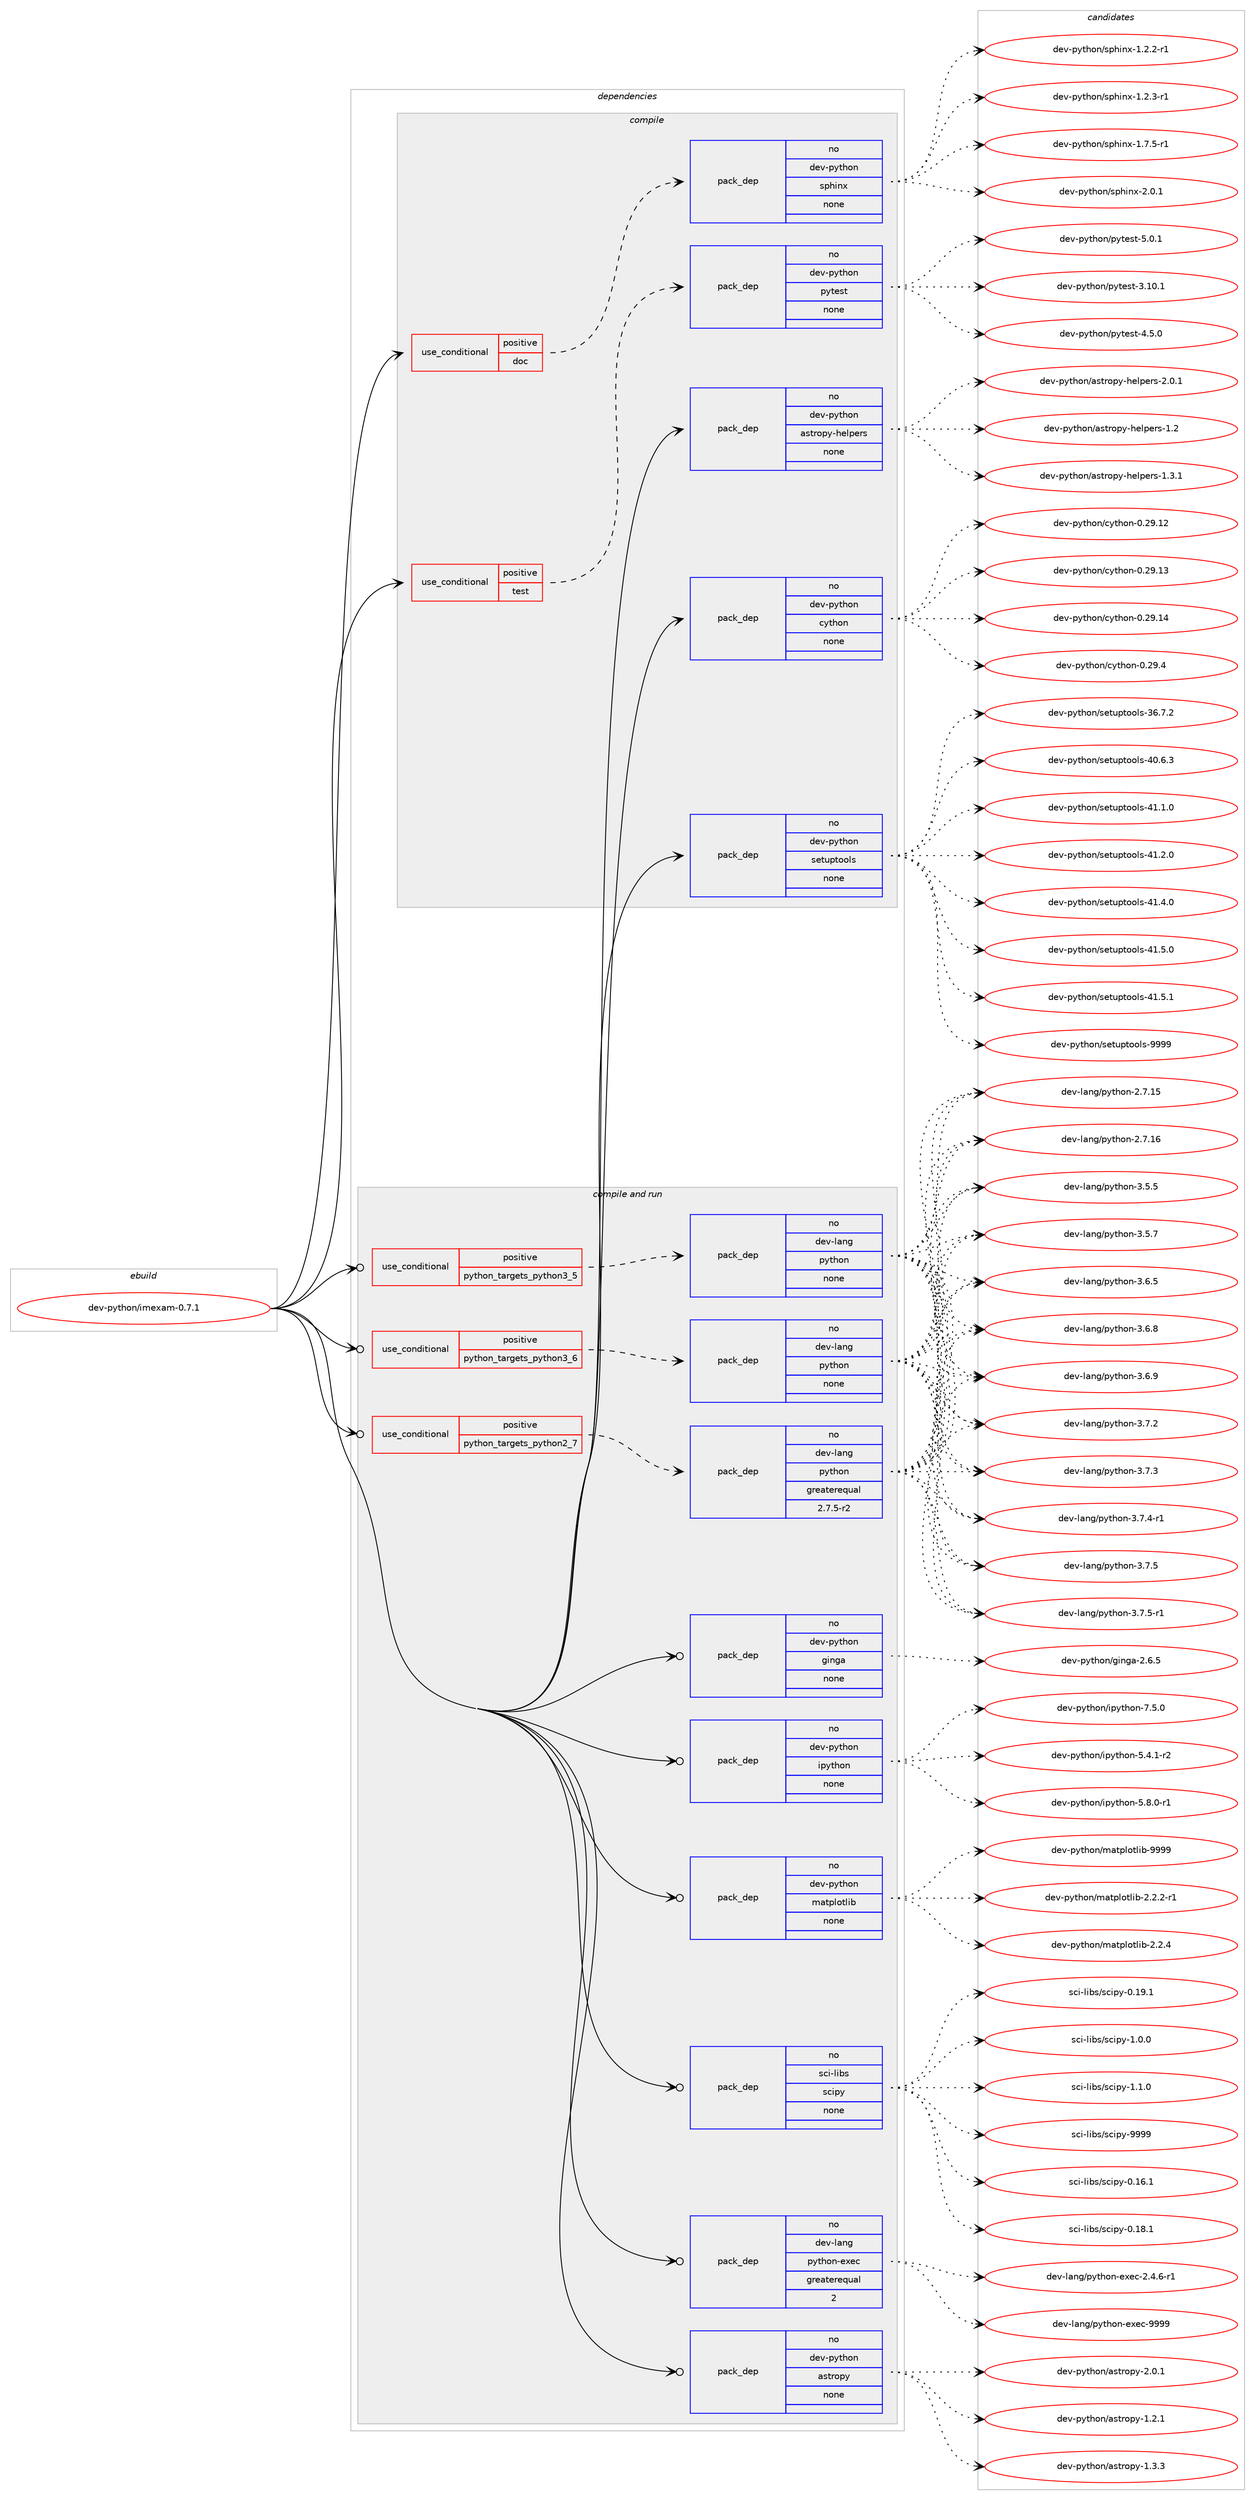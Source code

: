 digraph prolog {

# *************
# Graph options
# *************

newrank=true;
concentrate=true;
compound=true;
graph [rankdir=LR,fontname=Helvetica,fontsize=10,ranksep=1.5];#, ranksep=2.5, nodesep=0.2];
edge  [arrowhead=vee];
node  [fontname=Helvetica,fontsize=10];

# **********
# The ebuild
# **********

subgraph cluster_leftcol {
color=gray;
rank=same;
label=<<i>ebuild</i>>;
id [label="dev-python/imexam-0.7.1", color=red, width=4, href="../dev-python/imexam-0.7.1.svg"];
}

# ****************
# The dependencies
# ****************

subgraph cluster_midcol {
color=gray;
label=<<i>dependencies</i>>;
subgraph cluster_compile {
fillcolor="#eeeeee";
style=filled;
label=<<i>compile</i>>;
subgraph cond140817 {
dependency609328 [label=<<TABLE BORDER="0" CELLBORDER="1" CELLSPACING="0" CELLPADDING="4"><TR><TD ROWSPAN="3" CELLPADDING="10">use_conditional</TD></TR><TR><TD>positive</TD></TR><TR><TD>doc</TD></TR></TABLE>>, shape=none, color=red];
subgraph pack456712 {
dependency609329 [label=<<TABLE BORDER="0" CELLBORDER="1" CELLSPACING="0" CELLPADDING="4" WIDTH="220"><TR><TD ROWSPAN="6" CELLPADDING="30">pack_dep</TD></TR><TR><TD WIDTH="110">no</TD></TR><TR><TD>dev-python</TD></TR><TR><TD>sphinx</TD></TR><TR><TD>none</TD></TR><TR><TD></TD></TR></TABLE>>, shape=none, color=blue];
}
dependency609328:e -> dependency609329:w [weight=20,style="dashed",arrowhead="vee"];
}
id:e -> dependency609328:w [weight=20,style="solid",arrowhead="vee"];
subgraph cond140818 {
dependency609330 [label=<<TABLE BORDER="0" CELLBORDER="1" CELLSPACING="0" CELLPADDING="4"><TR><TD ROWSPAN="3" CELLPADDING="10">use_conditional</TD></TR><TR><TD>positive</TD></TR><TR><TD>test</TD></TR></TABLE>>, shape=none, color=red];
subgraph pack456713 {
dependency609331 [label=<<TABLE BORDER="0" CELLBORDER="1" CELLSPACING="0" CELLPADDING="4" WIDTH="220"><TR><TD ROWSPAN="6" CELLPADDING="30">pack_dep</TD></TR><TR><TD WIDTH="110">no</TD></TR><TR><TD>dev-python</TD></TR><TR><TD>pytest</TD></TR><TR><TD>none</TD></TR><TR><TD></TD></TR></TABLE>>, shape=none, color=blue];
}
dependency609330:e -> dependency609331:w [weight=20,style="dashed",arrowhead="vee"];
}
id:e -> dependency609330:w [weight=20,style="solid",arrowhead="vee"];
subgraph pack456714 {
dependency609332 [label=<<TABLE BORDER="0" CELLBORDER="1" CELLSPACING="0" CELLPADDING="4" WIDTH="220"><TR><TD ROWSPAN="6" CELLPADDING="30">pack_dep</TD></TR><TR><TD WIDTH="110">no</TD></TR><TR><TD>dev-python</TD></TR><TR><TD>astropy-helpers</TD></TR><TR><TD>none</TD></TR><TR><TD></TD></TR></TABLE>>, shape=none, color=blue];
}
id:e -> dependency609332:w [weight=20,style="solid",arrowhead="vee"];
subgraph pack456715 {
dependency609333 [label=<<TABLE BORDER="0" CELLBORDER="1" CELLSPACING="0" CELLPADDING="4" WIDTH="220"><TR><TD ROWSPAN="6" CELLPADDING="30">pack_dep</TD></TR><TR><TD WIDTH="110">no</TD></TR><TR><TD>dev-python</TD></TR><TR><TD>cython</TD></TR><TR><TD>none</TD></TR><TR><TD></TD></TR></TABLE>>, shape=none, color=blue];
}
id:e -> dependency609333:w [weight=20,style="solid",arrowhead="vee"];
subgraph pack456716 {
dependency609334 [label=<<TABLE BORDER="0" CELLBORDER="1" CELLSPACING="0" CELLPADDING="4" WIDTH="220"><TR><TD ROWSPAN="6" CELLPADDING="30">pack_dep</TD></TR><TR><TD WIDTH="110">no</TD></TR><TR><TD>dev-python</TD></TR><TR><TD>setuptools</TD></TR><TR><TD>none</TD></TR><TR><TD></TD></TR></TABLE>>, shape=none, color=blue];
}
id:e -> dependency609334:w [weight=20,style="solid",arrowhead="vee"];
}
subgraph cluster_compileandrun {
fillcolor="#eeeeee";
style=filled;
label=<<i>compile and run</i>>;
subgraph cond140819 {
dependency609335 [label=<<TABLE BORDER="0" CELLBORDER="1" CELLSPACING="0" CELLPADDING="4"><TR><TD ROWSPAN="3" CELLPADDING="10">use_conditional</TD></TR><TR><TD>positive</TD></TR><TR><TD>python_targets_python2_7</TD></TR></TABLE>>, shape=none, color=red];
subgraph pack456717 {
dependency609336 [label=<<TABLE BORDER="0" CELLBORDER="1" CELLSPACING="0" CELLPADDING="4" WIDTH="220"><TR><TD ROWSPAN="6" CELLPADDING="30">pack_dep</TD></TR><TR><TD WIDTH="110">no</TD></TR><TR><TD>dev-lang</TD></TR><TR><TD>python</TD></TR><TR><TD>greaterequal</TD></TR><TR><TD>2.7.5-r2</TD></TR></TABLE>>, shape=none, color=blue];
}
dependency609335:e -> dependency609336:w [weight=20,style="dashed",arrowhead="vee"];
}
id:e -> dependency609335:w [weight=20,style="solid",arrowhead="odotvee"];
subgraph cond140820 {
dependency609337 [label=<<TABLE BORDER="0" CELLBORDER="1" CELLSPACING="0" CELLPADDING="4"><TR><TD ROWSPAN="3" CELLPADDING="10">use_conditional</TD></TR><TR><TD>positive</TD></TR><TR><TD>python_targets_python3_5</TD></TR></TABLE>>, shape=none, color=red];
subgraph pack456718 {
dependency609338 [label=<<TABLE BORDER="0" CELLBORDER="1" CELLSPACING="0" CELLPADDING="4" WIDTH="220"><TR><TD ROWSPAN="6" CELLPADDING="30">pack_dep</TD></TR><TR><TD WIDTH="110">no</TD></TR><TR><TD>dev-lang</TD></TR><TR><TD>python</TD></TR><TR><TD>none</TD></TR><TR><TD></TD></TR></TABLE>>, shape=none, color=blue];
}
dependency609337:e -> dependency609338:w [weight=20,style="dashed",arrowhead="vee"];
}
id:e -> dependency609337:w [weight=20,style="solid",arrowhead="odotvee"];
subgraph cond140821 {
dependency609339 [label=<<TABLE BORDER="0" CELLBORDER="1" CELLSPACING="0" CELLPADDING="4"><TR><TD ROWSPAN="3" CELLPADDING="10">use_conditional</TD></TR><TR><TD>positive</TD></TR><TR><TD>python_targets_python3_6</TD></TR></TABLE>>, shape=none, color=red];
subgraph pack456719 {
dependency609340 [label=<<TABLE BORDER="0" CELLBORDER="1" CELLSPACING="0" CELLPADDING="4" WIDTH="220"><TR><TD ROWSPAN="6" CELLPADDING="30">pack_dep</TD></TR><TR><TD WIDTH="110">no</TD></TR><TR><TD>dev-lang</TD></TR><TR><TD>python</TD></TR><TR><TD>none</TD></TR><TR><TD></TD></TR></TABLE>>, shape=none, color=blue];
}
dependency609339:e -> dependency609340:w [weight=20,style="dashed",arrowhead="vee"];
}
id:e -> dependency609339:w [weight=20,style="solid",arrowhead="odotvee"];
subgraph pack456720 {
dependency609341 [label=<<TABLE BORDER="0" CELLBORDER="1" CELLSPACING="0" CELLPADDING="4" WIDTH="220"><TR><TD ROWSPAN="6" CELLPADDING="30">pack_dep</TD></TR><TR><TD WIDTH="110">no</TD></TR><TR><TD>dev-lang</TD></TR><TR><TD>python-exec</TD></TR><TR><TD>greaterequal</TD></TR><TR><TD>2</TD></TR></TABLE>>, shape=none, color=blue];
}
id:e -> dependency609341:w [weight=20,style="solid",arrowhead="odotvee"];
subgraph pack456721 {
dependency609342 [label=<<TABLE BORDER="0" CELLBORDER="1" CELLSPACING="0" CELLPADDING="4" WIDTH="220"><TR><TD ROWSPAN="6" CELLPADDING="30">pack_dep</TD></TR><TR><TD WIDTH="110">no</TD></TR><TR><TD>dev-python</TD></TR><TR><TD>astropy</TD></TR><TR><TD>none</TD></TR><TR><TD></TD></TR></TABLE>>, shape=none, color=blue];
}
id:e -> dependency609342:w [weight=20,style="solid",arrowhead="odotvee"];
subgraph pack456722 {
dependency609343 [label=<<TABLE BORDER="0" CELLBORDER="1" CELLSPACING="0" CELLPADDING="4" WIDTH="220"><TR><TD ROWSPAN="6" CELLPADDING="30">pack_dep</TD></TR><TR><TD WIDTH="110">no</TD></TR><TR><TD>dev-python</TD></TR><TR><TD>ginga</TD></TR><TR><TD>none</TD></TR><TR><TD></TD></TR></TABLE>>, shape=none, color=blue];
}
id:e -> dependency609343:w [weight=20,style="solid",arrowhead="odotvee"];
subgraph pack456723 {
dependency609344 [label=<<TABLE BORDER="0" CELLBORDER="1" CELLSPACING="0" CELLPADDING="4" WIDTH="220"><TR><TD ROWSPAN="6" CELLPADDING="30">pack_dep</TD></TR><TR><TD WIDTH="110">no</TD></TR><TR><TD>dev-python</TD></TR><TR><TD>ipython</TD></TR><TR><TD>none</TD></TR><TR><TD></TD></TR></TABLE>>, shape=none, color=blue];
}
id:e -> dependency609344:w [weight=20,style="solid",arrowhead="odotvee"];
subgraph pack456724 {
dependency609345 [label=<<TABLE BORDER="0" CELLBORDER="1" CELLSPACING="0" CELLPADDING="4" WIDTH="220"><TR><TD ROWSPAN="6" CELLPADDING="30">pack_dep</TD></TR><TR><TD WIDTH="110">no</TD></TR><TR><TD>dev-python</TD></TR><TR><TD>matplotlib</TD></TR><TR><TD>none</TD></TR><TR><TD></TD></TR></TABLE>>, shape=none, color=blue];
}
id:e -> dependency609345:w [weight=20,style="solid",arrowhead="odotvee"];
subgraph pack456725 {
dependency609346 [label=<<TABLE BORDER="0" CELLBORDER="1" CELLSPACING="0" CELLPADDING="4" WIDTH="220"><TR><TD ROWSPAN="6" CELLPADDING="30">pack_dep</TD></TR><TR><TD WIDTH="110">no</TD></TR><TR><TD>sci-libs</TD></TR><TR><TD>scipy</TD></TR><TR><TD>none</TD></TR><TR><TD></TD></TR></TABLE>>, shape=none, color=blue];
}
id:e -> dependency609346:w [weight=20,style="solid",arrowhead="odotvee"];
}
subgraph cluster_run {
fillcolor="#eeeeee";
style=filled;
label=<<i>run</i>>;
}
}

# **************
# The candidates
# **************

subgraph cluster_choices {
rank=same;
color=gray;
label=<<i>candidates</i>>;

subgraph choice456712 {
color=black;
nodesep=1;
choice10010111845112121116104111110471151121041051101204549465046504511449 [label="dev-python/sphinx-1.2.2-r1", color=red, width=4,href="../dev-python/sphinx-1.2.2-r1.svg"];
choice10010111845112121116104111110471151121041051101204549465046514511449 [label="dev-python/sphinx-1.2.3-r1", color=red, width=4,href="../dev-python/sphinx-1.2.3-r1.svg"];
choice10010111845112121116104111110471151121041051101204549465546534511449 [label="dev-python/sphinx-1.7.5-r1", color=red, width=4,href="../dev-python/sphinx-1.7.5-r1.svg"];
choice1001011184511212111610411111047115112104105110120455046484649 [label="dev-python/sphinx-2.0.1", color=red, width=4,href="../dev-python/sphinx-2.0.1.svg"];
dependency609329:e -> choice10010111845112121116104111110471151121041051101204549465046504511449:w [style=dotted,weight="100"];
dependency609329:e -> choice10010111845112121116104111110471151121041051101204549465046514511449:w [style=dotted,weight="100"];
dependency609329:e -> choice10010111845112121116104111110471151121041051101204549465546534511449:w [style=dotted,weight="100"];
dependency609329:e -> choice1001011184511212111610411111047115112104105110120455046484649:w [style=dotted,weight="100"];
}
subgraph choice456713 {
color=black;
nodesep=1;
choice100101118451121211161041111104711212111610111511645514649484649 [label="dev-python/pytest-3.10.1", color=red, width=4,href="../dev-python/pytest-3.10.1.svg"];
choice1001011184511212111610411111047112121116101115116455246534648 [label="dev-python/pytest-4.5.0", color=red, width=4,href="../dev-python/pytest-4.5.0.svg"];
choice1001011184511212111610411111047112121116101115116455346484649 [label="dev-python/pytest-5.0.1", color=red, width=4,href="../dev-python/pytest-5.0.1.svg"];
dependency609331:e -> choice100101118451121211161041111104711212111610111511645514649484649:w [style=dotted,weight="100"];
dependency609331:e -> choice1001011184511212111610411111047112121116101115116455246534648:w [style=dotted,weight="100"];
dependency609331:e -> choice1001011184511212111610411111047112121116101115116455346484649:w [style=dotted,weight="100"];
}
subgraph choice456714 {
color=black;
nodesep=1;
choice1001011184511212111610411111047971151161141111121214510410110811210111411545494650 [label="dev-python/astropy-helpers-1.2", color=red, width=4,href="../dev-python/astropy-helpers-1.2.svg"];
choice10010111845112121116104111110479711511611411111212145104101108112101114115454946514649 [label="dev-python/astropy-helpers-1.3.1", color=red, width=4,href="../dev-python/astropy-helpers-1.3.1.svg"];
choice10010111845112121116104111110479711511611411111212145104101108112101114115455046484649 [label="dev-python/astropy-helpers-2.0.1", color=red, width=4,href="../dev-python/astropy-helpers-2.0.1.svg"];
dependency609332:e -> choice1001011184511212111610411111047971151161141111121214510410110811210111411545494650:w [style=dotted,weight="100"];
dependency609332:e -> choice10010111845112121116104111110479711511611411111212145104101108112101114115454946514649:w [style=dotted,weight="100"];
dependency609332:e -> choice10010111845112121116104111110479711511611411111212145104101108112101114115455046484649:w [style=dotted,weight="100"];
}
subgraph choice456715 {
color=black;
nodesep=1;
choice1001011184511212111610411111047991211161041111104548465057464950 [label="dev-python/cython-0.29.12", color=red, width=4,href="../dev-python/cython-0.29.12.svg"];
choice1001011184511212111610411111047991211161041111104548465057464951 [label="dev-python/cython-0.29.13", color=red, width=4,href="../dev-python/cython-0.29.13.svg"];
choice1001011184511212111610411111047991211161041111104548465057464952 [label="dev-python/cython-0.29.14", color=red, width=4,href="../dev-python/cython-0.29.14.svg"];
choice10010111845112121116104111110479912111610411111045484650574652 [label="dev-python/cython-0.29.4", color=red, width=4,href="../dev-python/cython-0.29.4.svg"];
dependency609333:e -> choice1001011184511212111610411111047991211161041111104548465057464950:w [style=dotted,weight="100"];
dependency609333:e -> choice1001011184511212111610411111047991211161041111104548465057464951:w [style=dotted,weight="100"];
dependency609333:e -> choice1001011184511212111610411111047991211161041111104548465057464952:w [style=dotted,weight="100"];
dependency609333:e -> choice10010111845112121116104111110479912111610411111045484650574652:w [style=dotted,weight="100"];
}
subgraph choice456716 {
color=black;
nodesep=1;
choice100101118451121211161041111104711510111611711211611111110811545515446554650 [label="dev-python/setuptools-36.7.2", color=red, width=4,href="../dev-python/setuptools-36.7.2.svg"];
choice100101118451121211161041111104711510111611711211611111110811545524846544651 [label="dev-python/setuptools-40.6.3", color=red, width=4,href="../dev-python/setuptools-40.6.3.svg"];
choice100101118451121211161041111104711510111611711211611111110811545524946494648 [label="dev-python/setuptools-41.1.0", color=red, width=4,href="../dev-python/setuptools-41.1.0.svg"];
choice100101118451121211161041111104711510111611711211611111110811545524946504648 [label="dev-python/setuptools-41.2.0", color=red, width=4,href="../dev-python/setuptools-41.2.0.svg"];
choice100101118451121211161041111104711510111611711211611111110811545524946524648 [label="dev-python/setuptools-41.4.0", color=red, width=4,href="../dev-python/setuptools-41.4.0.svg"];
choice100101118451121211161041111104711510111611711211611111110811545524946534648 [label="dev-python/setuptools-41.5.0", color=red, width=4,href="../dev-python/setuptools-41.5.0.svg"];
choice100101118451121211161041111104711510111611711211611111110811545524946534649 [label="dev-python/setuptools-41.5.1", color=red, width=4,href="../dev-python/setuptools-41.5.1.svg"];
choice10010111845112121116104111110471151011161171121161111111081154557575757 [label="dev-python/setuptools-9999", color=red, width=4,href="../dev-python/setuptools-9999.svg"];
dependency609334:e -> choice100101118451121211161041111104711510111611711211611111110811545515446554650:w [style=dotted,weight="100"];
dependency609334:e -> choice100101118451121211161041111104711510111611711211611111110811545524846544651:w [style=dotted,weight="100"];
dependency609334:e -> choice100101118451121211161041111104711510111611711211611111110811545524946494648:w [style=dotted,weight="100"];
dependency609334:e -> choice100101118451121211161041111104711510111611711211611111110811545524946504648:w [style=dotted,weight="100"];
dependency609334:e -> choice100101118451121211161041111104711510111611711211611111110811545524946524648:w [style=dotted,weight="100"];
dependency609334:e -> choice100101118451121211161041111104711510111611711211611111110811545524946534648:w [style=dotted,weight="100"];
dependency609334:e -> choice100101118451121211161041111104711510111611711211611111110811545524946534649:w [style=dotted,weight="100"];
dependency609334:e -> choice10010111845112121116104111110471151011161171121161111111081154557575757:w [style=dotted,weight="100"];
}
subgraph choice456717 {
color=black;
nodesep=1;
choice10010111845108971101034711212111610411111045504655464953 [label="dev-lang/python-2.7.15", color=red, width=4,href="../dev-lang/python-2.7.15.svg"];
choice10010111845108971101034711212111610411111045504655464954 [label="dev-lang/python-2.7.16", color=red, width=4,href="../dev-lang/python-2.7.16.svg"];
choice100101118451089711010347112121116104111110455146534653 [label="dev-lang/python-3.5.5", color=red, width=4,href="../dev-lang/python-3.5.5.svg"];
choice100101118451089711010347112121116104111110455146534655 [label="dev-lang/python-3.5.7", color=red, width=4,href="../dev-lang/python-3.5.7.svg"];
choice100101118451089711010347112121116104111110455146544653 [label="dev-lang/python-3.6.5", color=red, width=4,href="../dev-lang/python-3.6.5.svg"];
choice100101118451089711010347112121116104111110455146544656 [label="dev-lang/python-3.6.8", color=red, width=4,href="../dev-lang/python-3.6.8.svg"];
choice100101118451089711010347112121116104111110455146544657 [label="dev-lang/python-3.6.9", color=red, width=4,href="../dev-lang/python-3.6.9.svg"];
choice100101118451089711010347112121116104111110455146554650 [label="dev-lang/python-3.7.2", color=red, width=4,href="../dev-lang/python-3.7.2.svg"];
choice100101118451089711010347112121116104111110455146554651 [label="dev-lang/python-3.7.3", color=red, width=4,href="../dev-lang/python-3.7.3.svg"];
choice1001011184510897110103471121211161041111104551465546524511449 [label="dev-lang/python-3.7.4-r1", color=red, width=4,href="../dev-lang/python-3.7.4-r1.svg"];
choice100101118451089711010347112121116104111110455146554653 [label="dev-lang/python-3.7.5", color=red, width=4,href="../dev-lang/python-3.7.5.svg"];
choice1001011184510897110103471121211161041111104551465546534511449 [label="dev-lang/python-3.7.5-r1", color=red, width=4,href="../dev-lang/python-3.7.5-r1.svg"];
dependency609336:e -> choice10010111845108971101034711212111610411111045504655464953:w [style=dotted,weight="100"];
dependency609336:e -> choice10010111845108971101034711212111610411111045504655464954:w [style=dotted,weight="100"];
dependency609336:e -> choice100101118451089711010347112121116104111110455146534653:w [style=dotted,weight="100"];
dependency609336:e -> choice100101118451089711010347112121116104111110455146534655:w [style=dotted,weight="100"];
dependency609336:e -> choice100101118451089711010347112121116104111110455146544653:w [style=dotted,weight="100"];
dependency609336:e -> choice100101118451089711010347112121116104111110455146544656:w [style=dotted,weight="100"];
dependency609336:e -> choice100101118451089711010347112121116104111110455146544657:w [style=dotted,weight="100"];
dependency609336:e -> choice100101118451089711010347112121116104111110455146554650:w [style=dotted,weight="100"];
dependency609336:e -> choice100101118451089711010347112121116104111110455146554651:w [style=dotted,weight="100"];
dependency609336:e -> choice1001011184510897110103471121211161041111104551465546524511449:w [style=dotted,weight="100"];
dependency609336:e -> choice100101118451089711010347112121116104111110455146554653:w [style=dotted,weight="100"];
dependency609336:e -> choice1001011184510897110103471121211161041111104551465546534511449:w [style=dotted,weight="100"];
}
subgraph choice456718 {
color=black;
nodesep=1;
choice10010111845108971101034711212111610411111045504655464953 [label="dev-lang/python-2.7.15", color=red, width=4,href="../dev-lang/python-2.7.15.svg"];
choice10010111845108971101034711212111610411111045504655464954 [label="dev-lang/python-2.7.16", color=red, width=4,href="../dev-lang/python-2.7.16.svg"];
choice100101118451089711010347112121116104111110455146534653 [label="dev-lang/python-3.5.5", color=red, width=4,href="../dev-lang/python-3.5.5.svg"];
choice100101118451089711010347112121116104111110455146534655 [label="dev-lang/python-3.5.7", color=red, width=4,href="../dev-lang/python-3.5.7.svg"];
choice100101118451089711010347112121116104111110455146544653 [label="dev-lang/python-3.6.5", color=red, width=4,href="../dev-lang/python-3.6.5.svg"];
choice100101118451089711010347112121116104111110455146544656 [label="dev-lang/python-3.6.8", color=red, width=4,href="../dev-lang/python-3.6.8.svg"];
choice100101118451089711010347112121116104111110455146544657 [label="dev-lang/python-3.6.9", color=red, width=4,href="../dev-lang/python-3.6.9.svg"];
choice100101118451089711010347112121116104111110455146554650 [label="dev-lang/python-3.7.2", color=red, width=4,href="../dev-lang/python-3.7.2.svg"];
choice100101118451089711010347112121116104111110455146554651 [label="dev-lang/python-3.7.3", color=red, width=4,href="../dev-lang/python-3.7.3.svg"];
choice1001011184510897110103471121211161041111104551465546524511449 [label="dev-lang/python-3.7.4-r1", color=red, width=4,href="../dev-lang/python-3.7.4-r1.svg"];
choice100101118451089711010347112121116104111110455146554653 [label="dev-lang/python-3.7.5", color=red, width=4,href="../dev-lang/python-3.7.5.svg"];
choice1001011184510897110103471121211161041111104551465546534511449 [label="dev-lang/python-3.7.5-r1", color=red, width=4,href="../dev-lang/python-3.7.5-r1.svg"];
dependency609338:e -> choice10010111845108971101034711212111610411111045504655464953:w [style=dotted,weight="100"];
dependency609338:e -> choice10010111845108971101034711212111610411111045504655464954:w [style=dotted,weight="100"];
dependency609338:e -> choice100101118451089711010347112121116104111110455146534653:w [style=dotted,weight="100"];
dependency609338:e -> choice100101118451089711010347112121116104111110455146534655:w [style=dotted,weight="100"];
dependency609338:e -> choice100101118451089711010347112121116104111110455146544653:w [style=dotted,weight="100"];
dependency609338:e -> choice100101118451089711010347112121116104111110455146544656:w [style=dotted,weight="100"];
dependency609338:e -> choice100101118451089711010347112121116104111110455146544657:w [style=dotted,weight="100"];
dependency609338:e -> choice100101118451089711010347112121116104111110455146554650:w [style=dotted,weight="100"];
dependency609338:e -> choice100101118451089711010347112121116104111110455146554651:w [style=dotted,weight="100"];
dependency609338:e -> choice1001011184510897110103471121211161041111104551465546524511449:w [style=dotted,weight="100"];
dependency609338:e -> choice100101118451089711010347112121116104111110455146554653:w [style=dotted,weight="100"];
dependency609338:e -> choice1001011184510897110103471121211161041111104551465546534511449:w [style=dotted,weight="100"];
}
subgraph choice456719 {
color=black;
nodesep=1;
choice10010111845108971101034711212111610411111045504655464953 [label="dev-lang/python-2.7.15", color=red, width=4,href="../dev-lang/python-2.7.15.svg"];
choice10010111845108971101034711212111610411111045504655464954 [label="dev-lang/python-2.7.16", color=red, width=4,href="../dev-lang/python-2.7.16.svg"];
choice100101118451089711010347112121116104111110455146534653 [label="dev-lang/python-3.5.5", color=red, width=4,href="../dev-lang/python-3.5.5.svg"];
choice100101118451089711010347112121116104111110455146534655 [label="dev-lang/python-3.5.7", color=red, width=4,href="../dev-lang/python-3.5.7.svg"];
choice100101118451089711010347112121116104111110455146544653 [label="dev-lang/python-3.6.5", color=red, width=4,href="../dev-lang/python-3.6.5.svg"];
choice100101118451089711010347112121116104111110455146544656 [label="dev-lang/python-3.6.8", color=red, width=4,href="../dev-lang/python-3.6.8.svg"];
choice100101118451089711010347112121116104111110455146544657 [label="dev-lang/python-3.6.9", color=red, width=4,href="../dev-lang/python-3.6.9.svg"];
choice100101118451089711010347112121116104111110455146554650 [label="dev-lang/python-3.7.2", color=red, width=4,href="../dev-lang/python-3.7.2.svg"];
choice100101118451089711010347112121116104111110455146554651 [label="dev-lang/python-3.7.3", color=red, width=4,href="../dev-lang/python-3.7.3.svg"];
choice1001011184510897110103471121211161041111104551465546524511449 [label="dev-lang/python-3.7.4-r1", color=red, width=4,href="../dev-lang/python-3.7.4-r1.svg"];
choice100101118451089711010347112121116104111110455146554653 [label="dev-lang/python-3.7.5", color=red, width=4,href="../dev-lang/python-3.7.5.svg"];
choice1001011184510897110103471121211161041111104551465546534511449 [label="dev-lang/python-3.7.5-r1", color=red, width=4,href="../dev-lang/python-3.7.5-r1.svg"];
dependency609340:e -> choice10010111845108971101034711212111610411111045504655464953:w [style=dotted,weight="100"];
dependency609340:e -> choice10010111845108971101034711212111610411111045504655464954:w [style=dotted,weight="100"];
dependency609340:e -> choice100101118451089711010347112121116104111110455146534653:w [style=dotted,weight="100"];
dependency609340:e -> choice100101118451089711010347112121116104111110455146534655:w [style=dotted,weight="100"];
dependency609340:e -> choice100101118451089711010347112121116104111110455146544653:w [style=dotted,weight="100"];
dependency609340:e -> choice100101118451089711010347112121116104111110455146544656:w [style=dotted,weight="100"];
dependency609340:e -> choice100101118451089711010347112121116104111110455146544657:w [style=dotted,weight="100"];
dependency609340:e -> choice100101118451089711010347112121116104111110455146554650:w [style=dotted,weight="100"];
dependency609340:e -> choice100101118451089711010347112121116104111110455146554651:w [style=dotted,weight="100"];
dependency609340:e -> choice1001011184510897110103471121211161041111104551465546524511449:w [style=dotted,weight="100"];
dependency609340:e -> choice100101118451089711010347112121116104111110455146554653:w [style=dotted,weight="100"];
dependency609340:e -> choice1001011184510897110103471121211161041111104551465546534511449:w [style=dotted,weight="100"];
}
subgraph choice456720 {
color=black;
nodesep=1;
choice10010111845108971101034711212111610411111045101120101994550465246544511449 [label="dev-lang/python-exec-2.4.6-r1", color=red, width=4,href="../dev-lang/python-exec-2.4.6-r1.svg"];
choice10010111845108971101034711212111610411111045101120101994557575757 [label="dev-lang/python-exec-9999", color=red, width=4,href="../dev-lang/python-exec-9999.svg"];
dependency609341:e -> choice10010111845108971101034711212111610411111045101120101994550465246544511449:w [style=dotted,weight="100"];
dependency609341:e -> choice10010111845108971101034711212111610411111045101120101994557575757:w [style=dotted,weight="100"];
}
subgraph choice456721 {
color=black;
nodesep=1;
choice100101118451121211161041111104797115116114111112121454946504649 [label="dev-python/astropy-1.2.1", color=red, width=4,href="../dev-python/astropy-1.2.1.svg"];
choice100101118451121211161041111104797115116114111112121454946514651 [label="dev-python/astropy-1.3.3", color=red, width=4,href="../dev-python/astropy-1.3.3.svg"];
choice100101118451121211161041111104797115116114111112121455046484649 [label="dev-python/astropy-2.0.1", color=red, width=4,href="../dev-python/astropy-2.0.1.svg"];
dependency609342:e -> choice100101118451121211161041111104797115116114111112121454946504649:w [style=dotted,weight="100"];
dependency609342:e -> choice100101118451121211161041111104797115116114111112121454946514651:w [style=dotted,weight="100"];
dependency609342:e -> choice100101118451121211161041111104797115116114111112121455046484649:w [style=dotted,weight="100"];
}
subgraph choice456722 {
color=black;
nodesep=1;
choice100101118451121211161041111104710310511010397455046544653 [label="dev-python/ginga-2.6.5", color=red, width=4,href="../dev-python/ginga-2.6.5.svg"];
dependency609343:e -> choice100101118451121211161041111104710310511010397455046544653:w [style=dotted,weight="100"];
}
subgraph choice456723 {
color=black;
nodesep=1;
choice10010111845112121116104111110471051121211161041111104553465246494511450 [label="dev-python/ipython-5.4.1-r2", color=red, width=4,href="../dev-python/ipython-5.4.1-r2.svg"];
choice10010111845112121116104111110471051121211161041111104553465646484511449 [label="dev-python/ipython-5.8.0-r1", color=red, width=4,href="../dev-python/ipython-5.8.0-r1.svg"];
choice1001011184511212111610411111047105112121116104111110455546534648 [label="dev-python/ipython-7.5.0", color=red, width=4,href="../dev-python/ipython-7.5.0.svg"];
dependency609344:e -> choice10010111845112121116104111110471051121211161041111104553465246494511450:w [style=dotted,weight="100"];
dependency609344:e -> choice10010111845112121116104111110471051121211161041111104553465646484511449:w [style=dotted,weight="100"];
dependency609344:e -> choice1001011184511212111610411111047105112121116104111110455546534648:w [style=dotted,weight="100"];
}
subgraph choice456724 {
color=black;
nodesep=1;
choice100101118451121211161041111104710997116112108111116108105984550465046504511449 [label="dev-python/matplotlib-2.2.2-r1", color=red, width=4,href="../dev-python/matplotlib-2.2.2-r1.svg"];
choice10010111845112121116104111110471099711611210811111610810598455046504652 [label="dev-python/matplotlib-2.2.4", color=red, width=4,href="../dev-python/matplotlib-2.2.4.svg"];
choice100101118451121211161041111104710997116112108111116108105984557575757 [label="dev-python/matplotlib-9999", color=red, width=4,href="../dev-python/matplotlib-9999.svg"];
dependency609345:e -> choice100101118451121211161041111104710997116112108111116108105984550465046504511449:w [style=dotted,weight="100"];
dependency609345:e -> choice10010111845112121116104111110471099711611210811111610810598455046504652:w [style=dotted,weight="100"];
dependency609345:e -> choice100101118451121211161041111104710997116112108111116108105984557575757:w [style=dotted,weight="100"];
}
subgraph choice456725 {
color=black;
nodesep=1;
choice115991054510810598115471159910511212145484649544649 [label="sci-libs/scipy-0.16.1", color=red, width=4,href="../sci-libs/scipy-0.16.1.svg"];
choice115991054510810598115471159910511212145484649564649 [label="sci-libs/scipy-0.18.1", color=red, width=4,href="../sci-libs/scipy-0.18.1.svg"];
choice115991054510810598115471159910511212145484649574649 [label="sci-libs/scipy-0.19.1", color=red, width=4,href="../sci-libs/scipy-0.19.1.svg"];
choice1159910545108105981154711599105112121454946484648 [label="sci-libs/scipy-1.0.0", color=red, width=4,href="../sci-libs/scipy-1.0.0.svg"];
choice1159910545108105981154711599105112121454946494648 [label="sci-libs/scipy-1.1.0", color=red, width=4,href="../sci-libs/scipy-1.1.0.svg"];
choice11599105451081059811547115991051121214557575757 [label="sci-libs/scipy-9999", color=red, width=4,href="../sci-libs/scipy-9999.svg"];
dependency609346:e -> choice115991054510810598115471159910511212145484649544649:w [style=dotted,weight="100"];
dependency609346:e -> choice115991054510810598115471159910511212145484649564649:w [style=dotted,weight="100"];
dependency609346:e -> choice115991054510810598115471159910511212145484649574649:w [style=dotted,weight="100"];
dependency609346:e -> choice1159910545108105981154711599105112121454946484648:w [style=dotted,weight="100"];
dependency609346:e -> choice1159910545108105981154711599105112121454946494648:w [style=dotted,weight="100"];
dependency609346:e -> choice11599105451081059811547115991051121214557575757:w [style=dotted,weight="100"];
}
}

}
